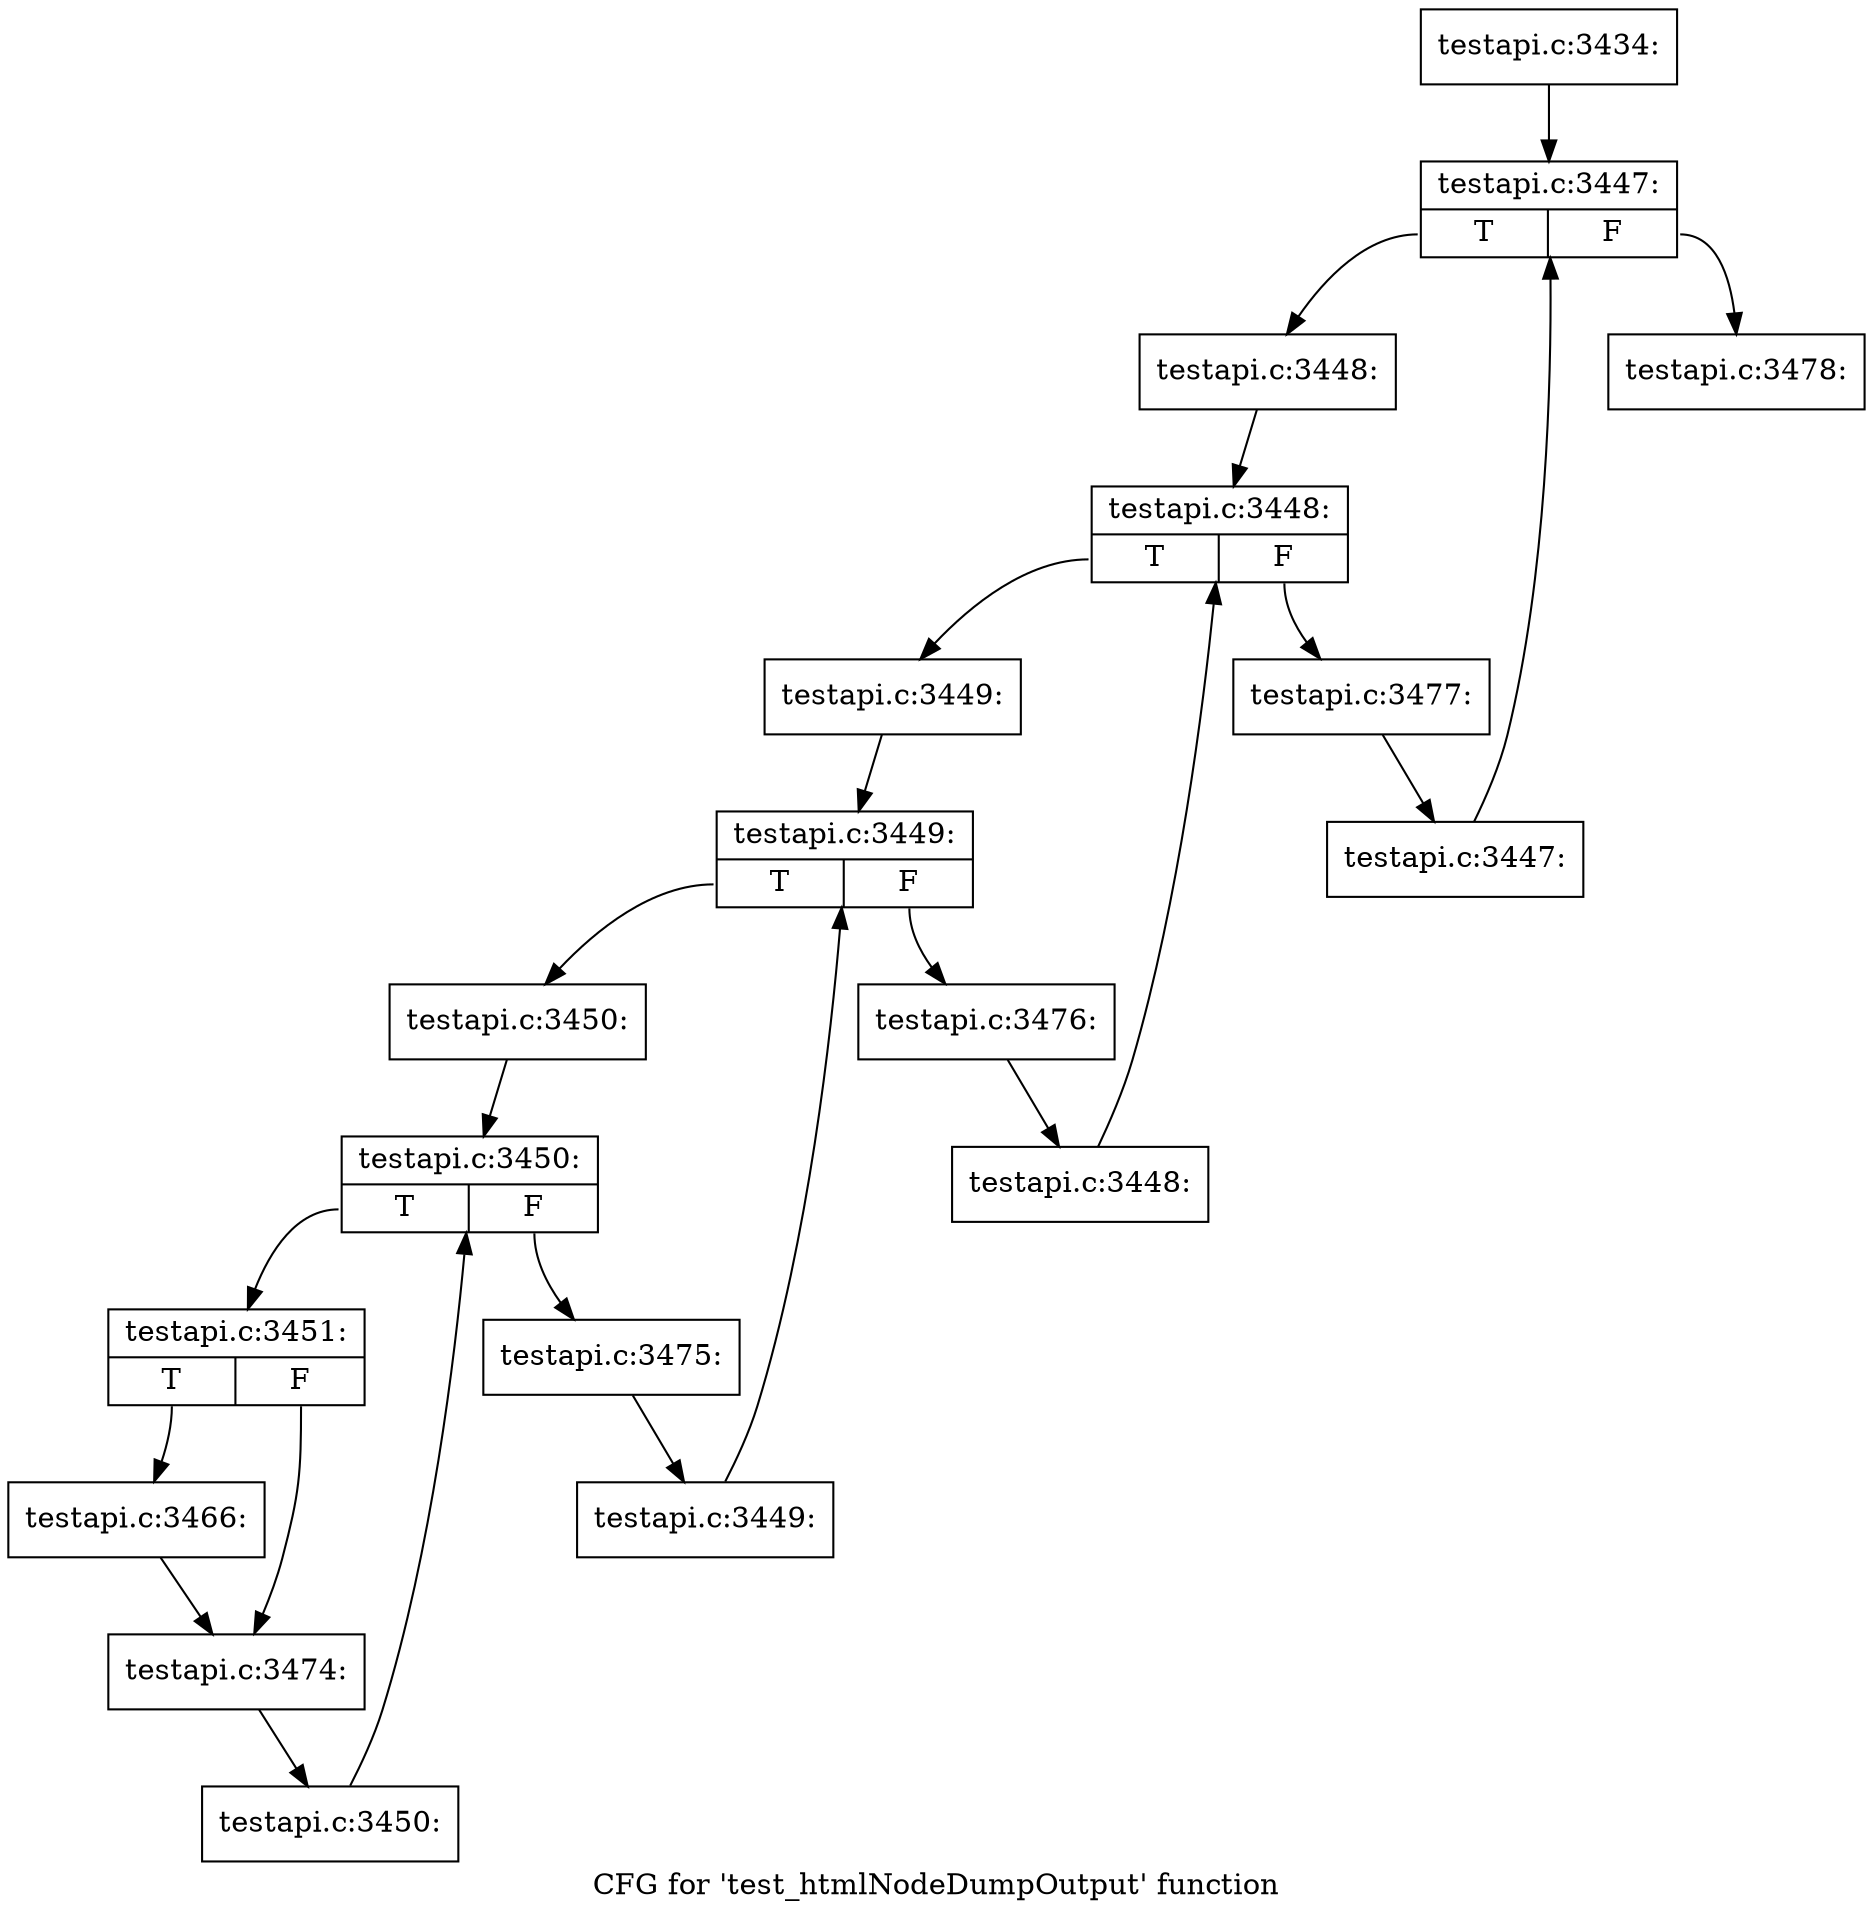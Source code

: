 digraph "CFG for 'test_htmlNodeDumpOutput' function" {
	label="CFG for 'test_htmlNodeDumpOutput' function";

	Node0x41f9d30 [shape=record,label="{testapi.c:3434:}"];
	Node0x41f9d30 -> Node0x420e390;
	Node0x420e390 [shape=record,label="{testapi.c:3447:|{<s0>T|<s1>F}}"];
	Node0x420e390:s0 -> Node0x420e670;
	Node0x420e390:s1 -> Node0x420e1f0;
	Node0x420e670 [shape=record,label="{testapi.c:3448:}"];
	Node0x420e670 -> Node0x420ea60;
	Node0x420ea60 [shape=record,label="{testapi.c:3448:|{<s0>T|<s1>F}}"];
	Node0x420ea60:s0 -> Node0x420ece0;
	Node0x420ea60:s1 -> Node0x420e940;
	Node0x420ece0 [shape=record,label="{testapi.c:3449:}"];
	Node0x420ece0 -> Node0x420f0d0;
	Node0x420f0d0 [shape=record,label="{testapi.c:3449:|{<s0>T|<s1>F}}"];
	Node0x420f0d0:s0 -> Node0x420f350;
	Node0x420f0d0:s1 -> Node0x420efb0;
	Node0x420f350 [shape=record,label="{testapi.c:3450:}"];
	Node0x420f350 -> Node0x420f740;
	Node0x420f740 [shape=record,label="{testapi.c:3450:|{<s0>T|<s1>F}}"];
	Node0x420f740:s0 -> Node0x420f9c0;
	Node0x420f740:s1 -> Node0x420f620;
	Node0x420f9c0 [shape=record,label="{testapi.c:3451:|{<s0>T|<s1>F}}"];
	Node0x420f9c0:s0 -> Node0x4210fd0;
	Node0x420f9c0:s1 -> Node0x4211300;
	Node0x4210fd0 [shape=record,label="{testapi.c:3466:}"];
	Node0x4210fd0 -> Node0x4211300;
	Node0x4211300 [shape=record,label="{testapi.c:3474:}"];
	Node0x4211300 -> Node0x420f930;
	Node0x420f930 [shape=record,label="{testapi.c:3450:}"];
	Node0x420f930 -> Node0x420f740;
	Node0x420f620 [shape=record,label="{testapi.c:3475:}"];
	Node0x420f620 -> Node0x420f2c0;
	Node0x420f2c0 [shape=record,label="{testapi.c:3449:}"];
	Node0x420f2c0 -> Node0x420f0d0;
	Node0x420efb0 [shape=record,label="{testapi.c:3476:}"];
	Node0x420efb0 -> Node0x420ec50;
	Node0x420ec50 [shape=record,label="{testapi.c:3448:}"];
	Node0x420ec50 -> Node0x420ea60;
	Node0x420e940 [shape=record,label="{testapi.c:3477:}"];
	Node0x420e940 -> Node0x420e5e0;
	Node0x420e5e0 [shape=record,label="{testapi.c:3447:}"];
	Node0x420e5e0 -> Node0x420e390;
	Node0x420e1f0 [shape=record,label="{testapi.c:3478:}"];
}
